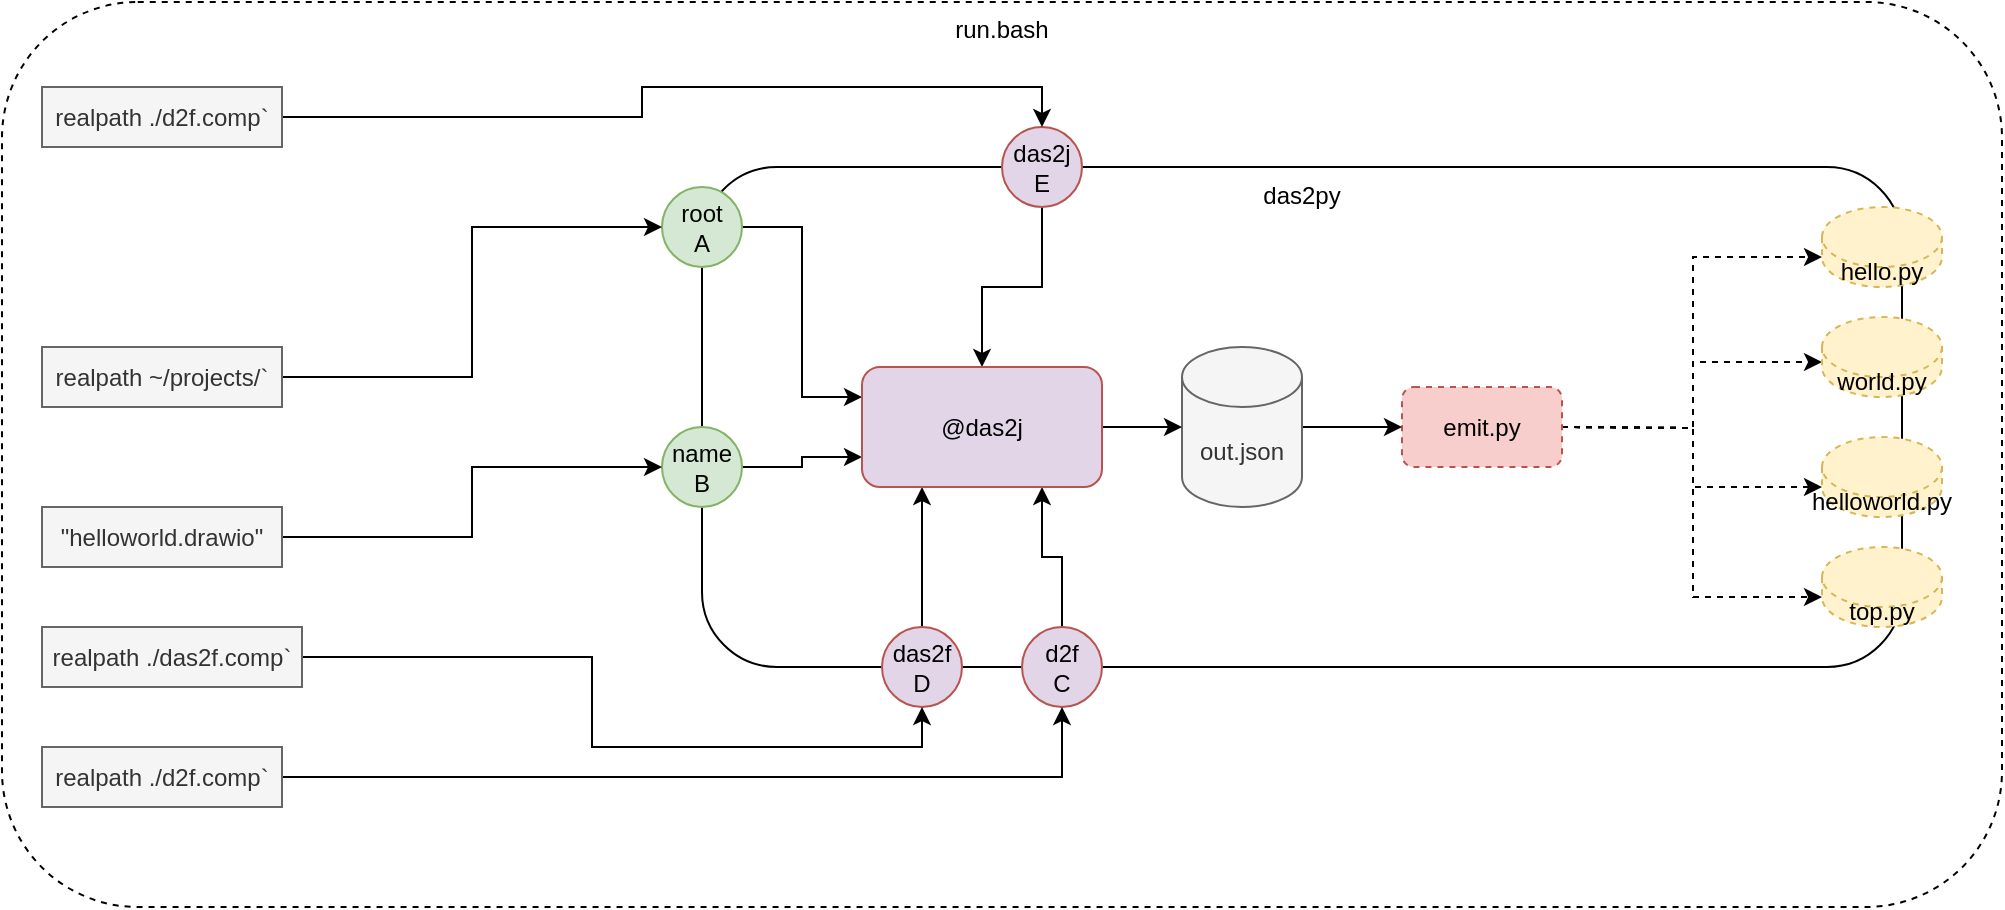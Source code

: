 <mxfile version="14.6.13" type="device"><diagram id="GBYcY500XhwRHks61P3h" name="run.bash"><mxGraphModel dx="1106" dy="806" grid="1" gridSize="10" guides="1" tooltips="1" connect="1" arrows="1" fold="1" page="1" pageScale="1" pageWidth="1100" pageHeight="850" math="0" shadow="0"><root><mxCell id="0"/><mxCell id="1" parent="0"/><mxCell id="Zxw2Iypn7j-UirqVpS8K-1" value="run.bash" style="rounded=1;whiteSpace=wrap;html=1;dashed=1;verticalAlign=top;" vertex="1" parent="1"><mxGeometry x="40" y="40" width="1000" height="452.5" as="geometry"/></mxCell><mxCell id="Zxw2Iypn7j-UirqVpS8K-2" value="das2py" style="rounded=1;whiteSpace=wrap;html=1;verticalAlign=top;" vertex="1" parent="1"><mxGeometry x="390" y="122.5" width="600" height="250" as="geometry"/></mxCell><mxCell id="Zxw2Iypn7j-UirqVpS8K-40" style="edgeStyle=orthogonalEdgeStyle;rounded=0;orthogonalLoop=1;jettySize=auto;html=1;exitX=0.5;exitY=1;exitDx=0;exitDy=0;" edge="1" parent="1" source="Zxw2Iypn7j-UirqVpS8K-4" target="Zxw2Iypn7j-UirqVpS8K-38"><mxGeometry relative="1" as="geometry"/></mxCell><mxCell id="Zxw2Iypn7j-UirqVpS8K-4" value="das2j&lt;br&gt;E" style="ellipse;whiteSpace=wrap;html=1;aspect=fixed;fillColor=#e1d5e7;strokeColor=#b85450;" vertex="1" parent="1"><mxGeometry x="540" y="102.5" width="40" height="40" as="geometry"/></mxCell><mxCell id="Zxw2Iypn7j-UirqVpS8K-7" style="edgeStyle=orthogonalEdgeStyle;rounded=0;orthogonalLoop=1;jettySize=auto;html=1;exitX=1;exitY=0.5;exitDx=0;exitDy=0;exitPerimeter=0;entryX=0;entryY=1;entryDx=0;entryDy=-15;dashed=1;entryPerimeter=0;" edge="1" parent="1" target="Zxw2Iypn7j-UirqVpS8K-15"><mxGeometry relative="1" as="geometry"><mxPoint x="820" y="252.5" as="sourcePoint"/></mxGeometry></mxCell><mxCell id="Zxw2Iypn7j-UirqVpS8K-8" style="edgeStyle=orthogonalEdgeStyle;rounded=0;orthogonalLoop=1;jettySize=auto;html=1;entryX=0;entryY=1;entryDx=0;entryDy=-15;dashed=1;entryPerimeter=0;" edge="1" parent="1" target="Zxw2Iypn7j-UirqVpS8K-17"><mxGeometry relative="1" as="geometry"><mxPoint x="820" y="252.5" as="sourcePoint"/></mxGeometry></mxCell><mxCell id="Zxw2Iypn7j-UirqVpS8K-9" style="edgeStyle=orthogonalEdgeStyle;rounded=0;orthogonalLoop=1;jettySize=auto;html=1;entryX=0;entryY=1;entryDx=0;entryDy=-15;dashed=1;entryPerimeter=0;" edge="1" parent="1" target="Zxw2Iypn7j-UirqVpS8K-18"><mxGeometry relative="1" as="geometry"><mxPoint x="820" y="252.5" as="sourcePoint"/></mxGeometry></mxCell><mxCell id="Zxw2Iypn7j-UirqVpS8K-10" style="edgeStyle=orthogonalEdgeStyle;rounded=0;orthogonalLoop=1;jettySize=auto;html=1;entryX=0;entryY=0;entryDx=0;entryDy=22.5;dashed=1;entryPerimeter=0;" edge="1" parent="1" target="Zxw2Iypn7j-UirqVpS8K-16"><mxGeometry relative="1" as="geometry"><mxPoint x="820" y="252.5" as="sourcePoint"/></mxGeometry></mxCell><mxCell id="Zxw2Iypn7j-UirqVpS8K-43" style="edgeStyle=orthogonalEdgeStyle;rounded=0;orthogonalLoop=1;jettySize=auto;html=1;exitX=1;exitY=0.5;exitDx=0;exitDy=0;entryX=0;entryY=0.75;entryDx=0;entryDy=0;" edge="1" parent="1" source="Zxw2Iypn7j-UirqVpS8K-12" target="Zxw2Iypn7j-UirqVpS8K-38"><mxGeometry relative="1" as="geometry"/></mxCell><mxCell id="Zxw2Iypn7j-UirqVpS8K-12" value="name&lt;br&gt;B" style="ellipse;whiteSpace=wrap;html=1;aspect=fixed;fillColor=#d5e8d4;strokeColor=#82b366;" vertex="1" parent="1"><mxGeometry x="370" y="252.5" width="40" height="40" as="geometry"/></mxCell><mxCell id="Zxw2Iypn7j-UirqVpS8K-44" style="edgeStyle=orthogonalEdgeStyle;rounded=0;orthogonalLoop=1;jettySize=auto;html=1;exitX=1;exitY=0.5;exitDx=0;exitDy=0;entryX=0;entryY=0.25;entryDx=0;entryDy=0;" edge="1" parent="1" source="Zxw2Iypn7j-UirqVpS8K-14" target="Zxw2Iypn7j-UirqVpS8K-38"><mxGeometry relative="1" as="geometry"/></mxCell><mxCell id="Zxw2Iypn7j-UirqVpS8K-14" value="root&lt;br&gt;A" style="ellipse;whiteSpace=wrap;html=1;aspect=fixed;fillColor=#d5e8d4;strokeColor=#82b366;" vertex="1" parent="1"><mxGeometry x="370" y="132.5" width="40" height="40" as="geometry"/></mxCell><mxCell id="Zxw2Iypn7j-UirqVpS8K-15" value="hello.py" style="shape=cylinder3;whiteSpace=wrap;html=1;boundedLbl=1;backgroundOutline=1;size=15;dashed=1;fillColor=#fff2cc;strokeColor=#d6b656;" vertex="1" parent="1"><mxGeometry x="950" y="142.5" width="60" height="40" as="geometry"/></mxCell><mxCell id="Zxw2Iypn7j-UirqVpS8K-16" value="world.py" style="shape=cylinder3;whiteSpace=wrap;html=1;boundedLbl=1;backgroundOutline=1;size=15;dashed=1;fillColor=#fff2cc;strokeColor=#d6b656;" vertex="1" parent="1"><mxGeometry x="950" y="197.5" width="60" height="40" as="geometry"/></mxCell><mxCell id="Zxw2Iypn7j-UirqVpS8K-17" value="helloworld.py" style="shape=cylinder3;whiteSpace=wrap;html=1;boundedLbl=1;backgroundOutline=1;size=15;dashed=1;fillColor=#fff2cc;strokeColor=#d6b656;" vertex="1" parent="1"><mxGeometry x="950" y="257.5" width="60" height="40" as="geometry"/></mxCell><mxCell id="Zxw2Iypn7j-UirqVpS8K-18" value="top.py" style="shape=cylinder3;whiteSpace=wrap;html=1;boundedLbl=1;backgroundOutline=1;size=15;dashed=1;fillColor=#fff2cc;strokeColor=#d6b656;" vertex="1" parent="1"><mxGeometry x="950" y="312.5" width="60" height="40" as="geometry"/></mxCell><mxCell id="Zxw2Iypn7j-UirqVpS8K-41" style="edgeStyle=orthogonalEdgeStyle;rounded=0;orthogonalLoop=1;jettySize=auto;html=1;exitX=0.5;exitY=0;exitDx=0;exitDy=0;entryX=0.25;entryY=1;entryDx=0;entryDy=0;" edge="1" parent="1" source="Zxw2Iypn7j-UirqVpS8K-20" target="Zxw2Iypn7j-UirqVpS8K-38"><mxGeometry relative="1" as="geometry"/></mxCell><mxCell id="Zxw2Iypn7j-UirqVpS8K-20" value="das2f&lt;br&gt;D" style="ellipse;whiteSpace=wrap;html=1;aspect=fixed;fillColor=#e1d5e7;strokeColor=#b85450;" vertex="1" parent="1"><mxGeometry x="480" y="352.5" width="40" height="40" as="geometry"/></mxCell><mxCell id="Zxw2Iypn7j-UirqVpS8K-42" style="edgeStyle=orthogonalEdgeStyle;rounded=0;orthogonalLoop=1;jettySize=auto;html=1;exitX=0.5;exitY=0;exitDx=0;exitDy=0;entryX=0.75;entryY=1;entryDx=0;entryDy=0;" edge="1" parent="1" source="Zxw2Iypn7j-UirqVpS8K-22" target="Zxw2Iypn7j-UirqVpS8K-38"><mxGeometry relative="1" as="geometry"/></mxCell><mxCell id="Zxw2Iypn7j-UirqVpS8K-22" value="d2f&lt;br&gt;C" style="ellipse;whiteSpace=wrap;html=1;aspect=fixed;fillColor=#e1d5e7;strokeColor=#b85450;" vertex="1" parent="1"><mxGeometry x="550" y="352.5" width="40" height="40" as="geometry"/></mxCell><mxCell id="Zxw2Iypn7j-UirqVpS8K-23" value="emit.py" style="rounded=1;whiteSpace=wrap;html=1;fillColor=#f8cecc;strokeColor=#b85450;dashed=1;" vertex="1" parent="1"><mxGeometry x="740" y="232.5" width="80" height="40" as="geometry"/></mxCell><mxCell id="Zxw2Iypn7j-UirqVpS8K-24" style="edgeStyle=orthogonalEdgeStyle;rounded=0;orthogonalLoop=1;jettySize=auto;html=1;entryX=0;entryY=0.5;entryDx=0;entryDy=0;" edge="1" parent="1" source="Zxw2Iypn7j-UirqVpS8K-25" target="Zxw2Iypn7j-UirqVpS8K-14"><mxGeometry relative="1" as="geometry"/></mxCell><mxCell id="Zxw2Iypn7j-UirqVpS8K-25" value="realpath ~/projects/`" style="rounded=0;whiteSpace=wrap;html=1;fillColor=#f5f5f5;strokeColor=#666666;fontColor=#333333;" vertex="1" parent="1"><mxGeometry x="60" y="212.5" width="120" height="30" as="geometry"/></mxCell><mxCell id="Zxw2Iypn7j-UirqVpS8K-26" style="edgeStyle=orthogonalEdgeStyle;rounded=0;orthogonalLoop=1;jettySize=auto;html=1;exitX=1;exitY=0.5;exitDx=0;exitDy=0;entryX=0;entryY=0.5;entryDx=0;entryDy=0;" edge="1" parent="1" source="Zxw2Iypn7j-UirqVpS8K-27" target="Zxw2Iypn7j-UirqVpS8K-12"><mxGeometry relative="1" as="geometry"/></mxCell><mxCell id="Zxw2Iypn7j-UirqVpS8K-27" value="&quot;helloworld.drawio&quot;" style="rounded=0;whiteSpace=wrap;html=1;fillColor=#f5f5f5;strokeColor=#666666;fontColor=#333333;" vertex="1" parent="1"><mxGeometry x="60" y="292.5" width="120" height="30" as="geometry"/></mxCell><mxCell id="Zxw2Iypn7j-UirqVpS8K-28" style="edgeStyle=orthogonalEdgeStyle;rounded=0;orthogonalLoop=1;jettySize=auto;html=1;exitX=1;exitY=0.5;exitDx=0;exitDy=0;entryX=0.5;entryY=1;entryDx=0;entryDy=0;" edge="1" parent="1" source="Zxw2Iypn7j-UirqVpS8K-29" target="Zxw2Iypn7j-UirqVpS8K-22"><mxGeometry relative="1" as="geometry"/></mxCell><mxCell id="Zxw2Iypn7j-UirqVpS8K-29" value="realpath ./d2f.comp`" style="rounded=0;whiteSpace=wrap;html=1;fillColor=#f5f5f5;strokeColor=#666666;fontColor=#333333;" vertex="1" parent="1"><mxGeometry x="60" y="412.5" width="120" height="30" as="geometry"/></mxCell><mxCell id="Zxw2Iypn7j-UirqVpS8K-30" style="edgeStyle=orthogonalEdgeStyle;rounded=0;orthogonalLoop=1;jettySize=auto;html=1;exitX=1;exitY=0.5;exitDx=0;exitDy=0;entryX=0.5;entryY=1;entryDx=0;entryDy=0;" edge="1" parent="1" source="Zxw2Iypn7j-UirqVpS8K-31" target="Zxw2Iypn7j-UirqVpS8K-20"><mxGeometry relative="1" as="geometry"/></mxCell><mxCell id="Zxw2Iypn7j-UirqVpS8K-31" value="realpath ./das2f.comp`" style="rounded=0;whiteSpace=wrap;html=1;fillColor=#f5f5f5;strokeColor=#666666;fontColor=#333333;" vertex="1" parent="1"><mxGeometry x="60" y="352.5" width="130" height="30" as="geometry"/></mxCell><mxCell id="Zxw2Iypn7j-UirqVpS8K-32" style="edgeStyle=orthogonalEdgeStyle;rounded=0;orthogonalLoop=1;jettySize=auto;html=1;exitX=1;exitY=0.5;exitDx=0;exitDy=0;entryX=0.5;entryY=0;entryDx=0;entryDy=0;" edge="1" parent="1" source="Zxw2Iypn7j-UirqVpS8K-33" target="Zxw2Iypn7j-UirqVpS8K-4"><mxGeometry relative="1" as="geometry"/></mxCell><mxCell id="Zxw2Iypn7j-UirqVpS8K-33" value="realpath ./d2f.comp`" style="rounded=0;whiteSpace=wrap;html=1;fillColor=#f5f5f5;strokeColor=#666666;fontColor=#333333;" vertex="1" parent="1"><mxGeometry x="60" y="82.5" width="120" height="30" as="geometry"/></mxCell><mxCell id="Zxw2Iypn7j-UirqVpS8K-34" style="edgeStyle=orthogonalEdgeStyle;rounded=0;orthogonalLoop=1;jettySize=auto;html=1;exitX=1;exitY=0.5;exitDx=0;exitDy=0;exitPerimeter=0;entryX=0;entryY=0.5;entryDx=0;entryDy=0;" edge="1" parent="1" source="Zxw2Iypn7j-UirqVpS8K-35" target="Zxw2Iypn7j-UirqVpS8K-23"><mxGeometry relative="1" as="geometry"/></mxCell><mxCell id="Zxw2Iypn7j-UirqVpS8K-35" value="out.json" style="shape=cylinder3;whiteSpace=wrap;html=1;boundedLbl=1;backgroundOutline=1;size=15;fillColor=#f5f5f5;strokeColor=#666666;fontColor=#333333;" vertex="1" parent="1"><mxGeometry x="630" y="212.5" width="60" height="80" as="geometry"/></mxCell><mxCell id="Zxw2Iypn7j-UirqVpS8K-39" style="edgeStyle=orthogonalEdgeStyle;rounded=0;orthogonalLoop=1;jettySize=auto;html=1;" edge="1" parent="1" source="Zxw2Iypn7j-UirqVpS8K-38" target="Zxw2Iypn7j-UirqVpS8K-35"><mxGeometry relative="1" as="geometry"/></mxCell><mxCell id="Zxw2Iypn7j-UirqVpS8K-38" value="@das2j" style="rounded=1;whiteSpace=wrap;html=1;fillColor=#e1d5e7;strokeColor=#b85450;" vertex="1" parent="1"><mxGeometry x="470" y="222.5" width="120" height="60" as="geometry"/></mxCell></root></mxGraphModel></diagram></mxfile>